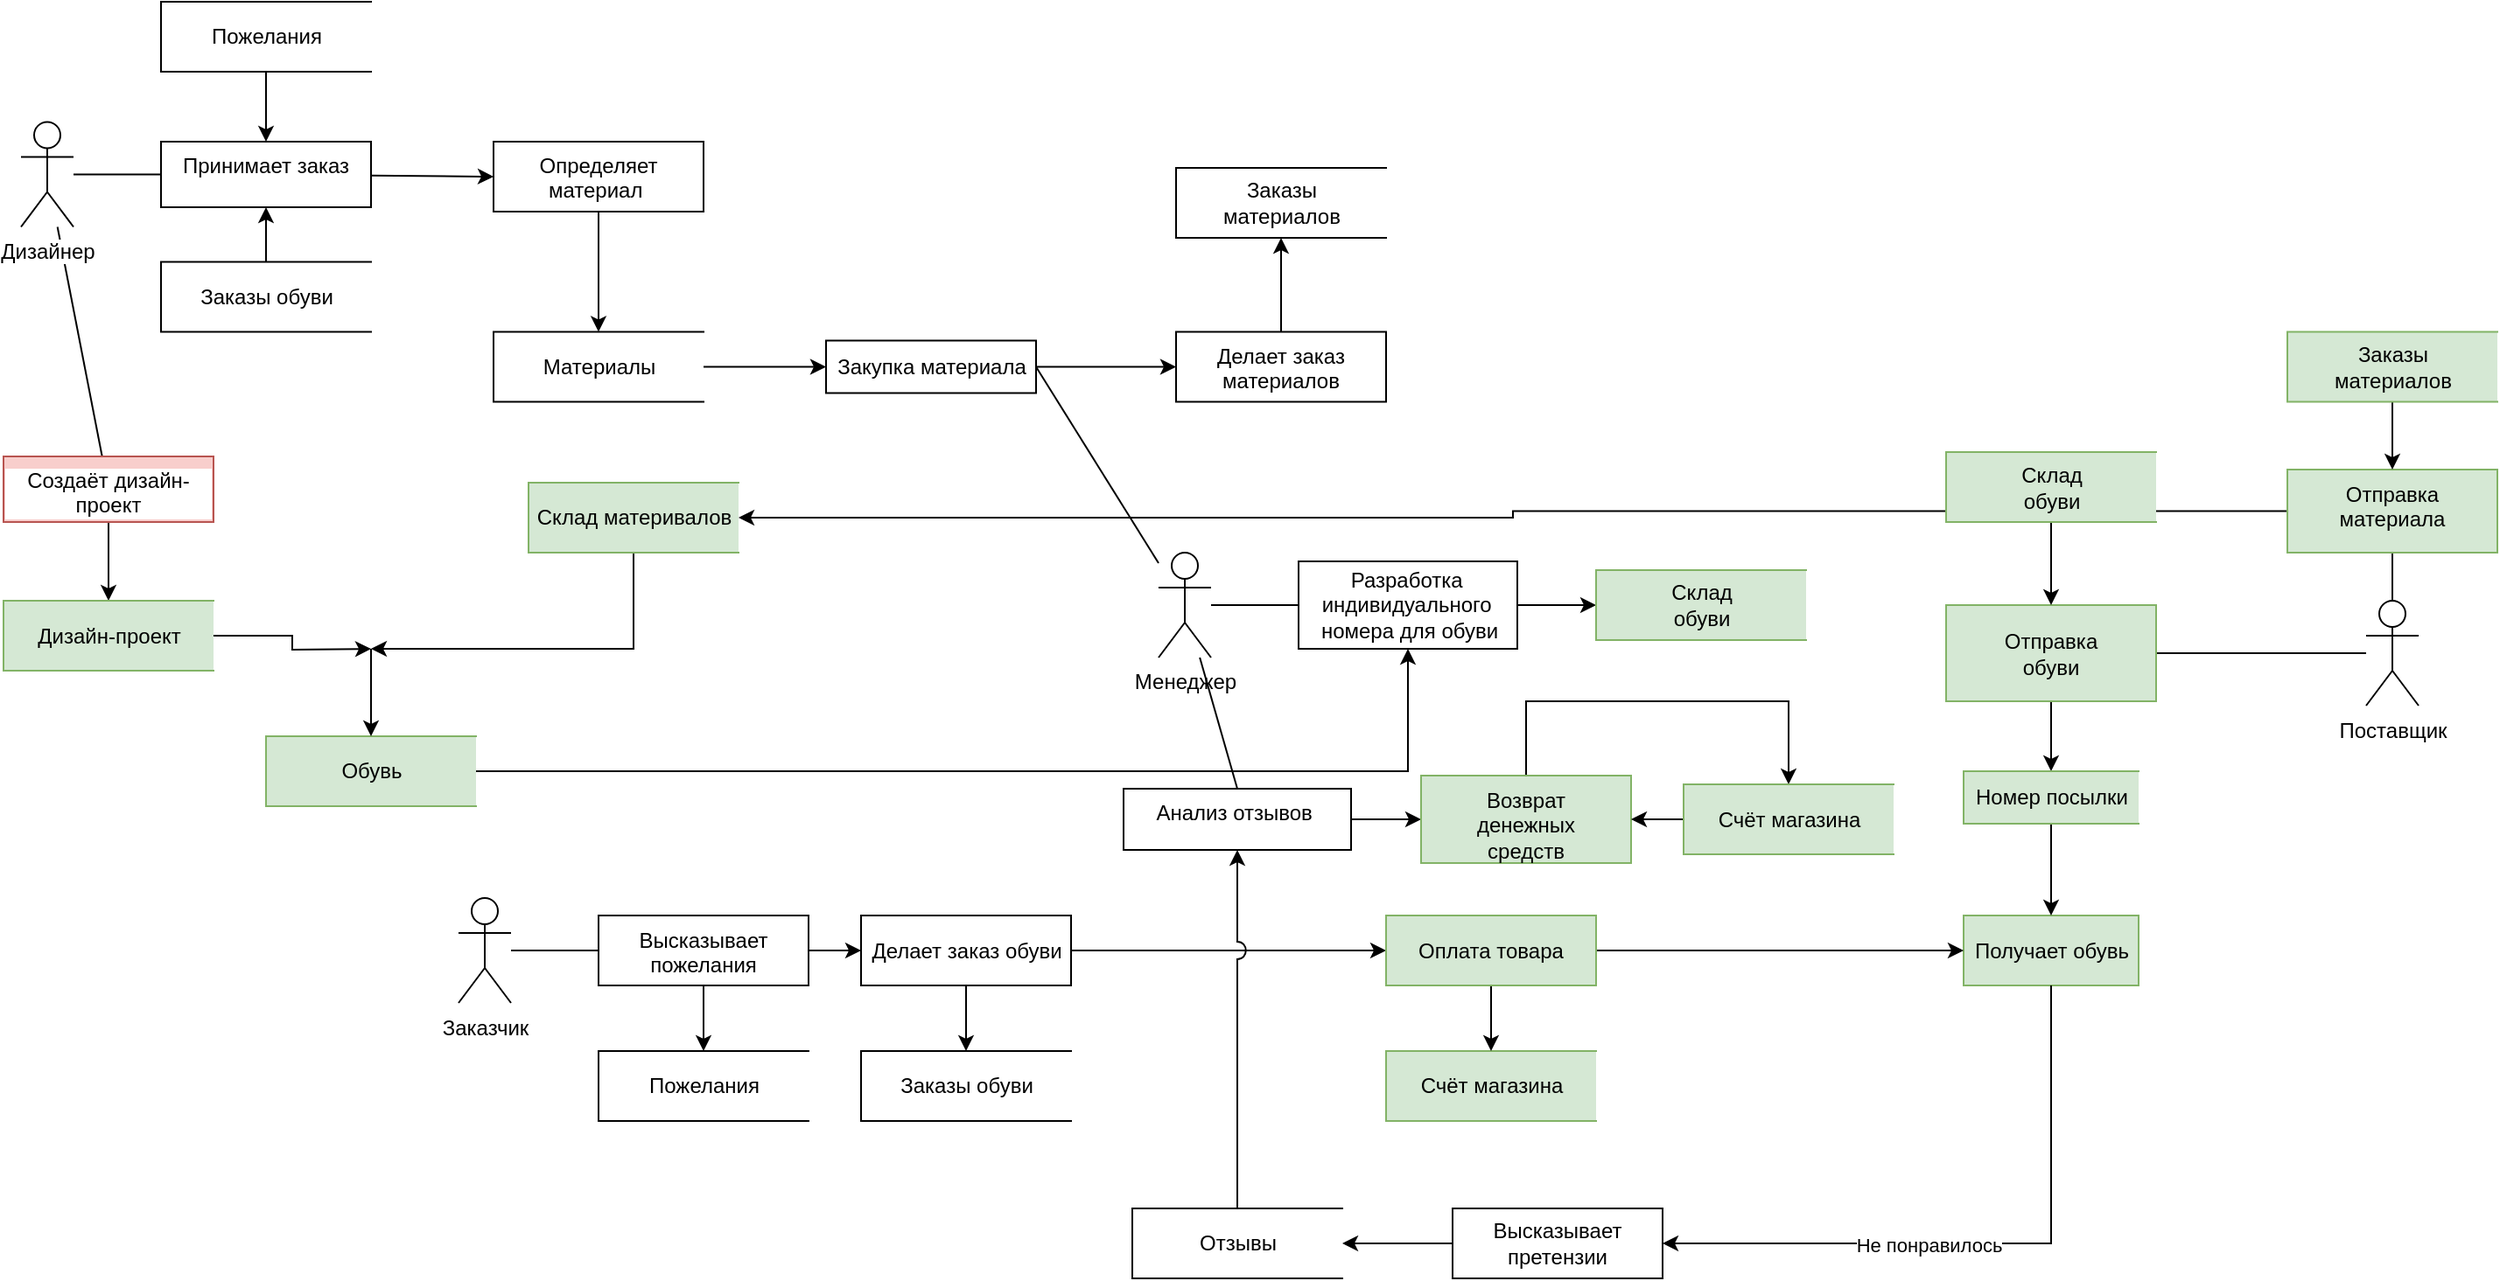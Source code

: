 <mxfile version="15.6.8" type="github">
  <diagram id="mXCVVQWNi-sslRLq3h-p" name="Page-1">
    <mxGraphModel dx="1038" dy="515" grid="1" gridSize="10" guides="1" tooltips="1" connect="1" arrows="1" fold="1" page="1" pageScale="1" pageWidth="827" pageHeight="1169" math="0" shadow="0">
      <root>
        <mxCell id="0" />
        <mxCell id="1" parent="0" />
        <mxCell id="1pSOw8y4-gbjchUKyuf3-8" value="Менеджер" style="shape=umlActor;verticalLabelPosition=bottom;verticalAlign=top;html=1;outlineConnect=0;" parent="1" vertex="1">
          <mxGeometry x="740" y="555" width="30" height="60" as="geometry" />
        </mxCell>
        <mxCell id="XSY1yeOnRQhpfpJGHAep-78" value="" style="edgeStyle=none;rounded=0;orthogonalLoop=1;jettySize=auto;html=1;endArrow=none;endFill=0;strokeColor=#000000;" parent="1" source="1pSOw8y4-gbjchUKyuf3-10" target="XSY1yeOnRQhpfpJGHAep-77" edge="1">
          <mxGeometry relative="1" as="geometry" />
        </mxCell>
        <mxCell id="1pSOw8y4-gbjchUKyuf3-10" value="Заказчик" style="shape=umlActor;verticalLabelPosition=bottom;verticalAlign=top;html=1;outlineConnect=0;" parent="1" vertex="1">
          <mxGeometry x="340" y="752.5" width="30" height="60" as="geometry" />
        </mxCell>
        <mxCell id="DXugvS3O_4wGoF1Q2Cko-7" style="edgeStyle=orthogonalEdgeStyle;rounded=0;orthogonalLoop=1;jettySize=auto;html=1;endArrow=none;endFill=0;" parent="1" source="1pSOw8y4-gbjchUKyuf3-11" target="-94WILKV2bw8eyf0Mif1-34" edge="1">
          <mxGeometry relative="1" as="geometry" />
        </mxCell>
        <mxCell id="DXugvS3O_4wGoF1Q2Cko-9" style="edgeStyle=orthogonalEdgeStyle;rounded=0;orthogonalLoop=1;jettySize=auto;html=1;endArrow=none;endFill=0;" parent="1" source="1pSOw8y4-gbjchUKyuf3-11" target="DXugvS3O_4wGoF1Q2Cko-3" edge="1">
          <mxGeometry relative="1" as="geometry" />
        </mxCell>
        <mxCell id="1pSOw8y4-gbjchUKyuf3-11" value="Поставщик" style="shape=umlActor;verticalLabelPosition=bottom;verticalAlign=top;html=1;outlineConnect=0;fillColor=default;strokeColor=default;fontColor=default;" parent="1" vertex="1">
          <mxGeometry x="1430" y="582.5" width="30" height="60" as="geometry" />
        </mxCell>
        <mxCell id="KuPf0-VXv91J2YtnLAzy-14" value="" style="rounded=0;orthogonalLoop=1;jettySize=auto;html=1;labelBorderColor=none;endArrow=none;endFill=0;strokeColor=default;labelBackgroundColor=default;fontColor=default;" parent="1" source="1pSOw8y4-gbjchUKyuf3-13" target="KuPf0-VXv91J2YtnLAzy-13" edge="1">
          <mxGeometry relative="1" as="geometry" />
        </mxCell>
        <mxCell id="7dP1u_3qB0RKO-NI_PUX-6" style="rounded=0;orthogonalLoop=1;jettySize=auto;html=1;endArrow=none;endFill=0;strokeColor=default;labelBackgroundColor=default;fontColor=default;" parent="1" source="1pSOw8y4-gbjchUKyuf3-13" target="-94WILKV2bw8eyf0Mif1-18" edge="1">
          <mxGeometry relative="1" as="geometry" />
        </mxCell>
        <mxCell id="1pSOw8y4-gbjchUKyuf3-13" value="Дизайнер" style="shape=umlActor;verticalLabelPosition=bottom;verticalAlign=top;html=1;outlineConnect=0;strokeColor=default;labelBackgroundColor=default;fontColor=default;" parent="1" vertex="1">
          <mxGeometry x="90" y="308.75" width="30" height="60" as="geometry" />
        </mxCell>
        <mxCell id="-94WILKV2bw8eyf0Mif1-46" style="edgeStyle=orthogonalEdgeStyle;rounded=0;sketch=0;jumpStyle=none;jumpSize=10;orthogonalLoop=1;jettySize=auto;html=1;shadow=0;labelBorderColor=none;verticalAlign=middle;" parent="1" source="KuPf0-VXv91J2YtnLAzy-1" target="-94WILKV2bw8eyf0Mif1-11" edge="1">
          <mxGeometry relative="1" as="geometry" />
        </mxCell>
        <mxCell id="VUjanucP9Pqc0IY2dI_M-4" value="" style="edgeStyle=orthogonalEdgeStyle;rounded=0;orthogonalLoop=1;jettySize=auto;html=1;" parent="1" source="KuPf0-VXv91J2YtnLAzy-1" target="VUjanucP9Pqc0IY2dI_M-3" edge="1">
          <mxGeometry relative="1" as="geometry" />
        </mxCell>
        <mxCell id="KuPf0-VXv91J2YtnLAzy-1" value="Делает заказ обуви" style="html=1;dashed=0;whitespace=wrap;" parent="1" vertex="1">
          <mxGeometry x="570" y="762.5" width="120" height="40" as="geometry" />
        </mxCell>
        <mxCell id="VUjanucP9Pqc0IY2dI_M-10" value="" style="edgeStyle=orthogonalEdgeStyle;rounded=0;orthogonalLoop=1;jettySize=auto;html=1;" parent="1" source="KuPf0-VXv91J2YtnLAzy-7" target="VUjanucP9Pqc0IY2dI_M-9" edge="1">
          <mxGeometry relative="1" as="geometry" />
        </mxCell>
        <mxCell id="KuPf0-VXv91J2YtnLAzy-7" value="Анализ отзывов&amp;nbsp;" style="whiteSpace=wrap;html=1;verticalAlign=top;" parent="1" vertex="1">
          <mxGeometry x="720" y="690" width="130" height="35" as="geometry" />
        </mxCell>
        <mxCell id="KuPf0-VXv91J2YtnLAzy-12" value="" style="endArrow=none;html=1;rounded=0;labelBorderColor=none;exitX=0.5;exitY=0;exitDx=0;exitDy=0;" parent="1" source="KuPf0-VXv91J2YtnLAzy-7" target="1pSOw8y4-gbjchUKyuf3-8" edge="1">
          <mxGeometry width="50" height="50" relative="1" as="geometry">
            <mxPoint x="640" y="813.75" as="sourcePoint" />
            <mxPoint x="690" y="763.75" as="targetPoint" />
          </mxGeometry>
        </mxCell>
        <mxCell id="XSY1yeOnRQhpfpJGHAep-20" style="edgeStyle=none;rounded=0;orthogonalLoop=1;jettySize=auto;html=1;entryX=0;entryY=0.5;entryDx=0;entryDy=0;endArrow=classic;endFill=1;strokeColor=default;labelBackgroundColor=default;fontColor=default;" parent="1" source="KuPf0-VXv91J2YtnLAzy-13" target="KuPf0-VXv91J2YtnLAzy-15" edge="1">
          <mxGeometry relative="1" as="geometry" />
        </mxCell>
        <mxCell id="KuPf0-VXv91J2YtnLAzy-13" value="Принимает заказ" style="whiteSpace=wrap;html=1;verticalAlign=top;strokeColor=default;labelBackgroundColor=default;fontColor=default;" parent="1" vertex="1">
          <mxGeometry x="170" y="320" width="120" height="37.5" as="geometry" />
        </mxCell>
        <mxCell id="7dP1u_3qB0RKO-NI_PUX-4" style="edgeStyle=orthogonalEdgeStyle;rounded=0;orthogonalLoop=1;jettySize=auto;html=1;strokeColor=default;labelBackgroundColor=default;fontColor=default;" parent="1" source="KuPf0-VXv91J2YtnLAzy-15" target="XSY1yeOnRQhpfpJGHAep-13" edge="1">
          <mxGeometry relative="1" as="geometry" />
        </mxCell>
        <mxCell id="KuPf0-VXv91J2YtnLAzy-15" value="Определяет материал&amp;nbsp;" style="whiteSpace=wrap;html=1;verticalAlign=top;strokeColor=default;labelBackgroundColor=default;fontColor=default;" parent="1" vertex="1">
          <mxGeometry x="360" y="320" width="120" height="40" as="geometry" />
        </mxCell>
        <mxCell id="XSY1yeOnRQhpfpJGHAep-18" style="rounded=0;orthogonalLoop=1;jettySize=auto;html=1;exitX=1;exitY=0.5;exitDx=0;exitDy=0;strokeColor=default;endArrow=none;endFill=0;" parent="1" source="XSY1yeOnRQhpfpJGHAep-16" target="1pSOw8y4-gbjchUKyuf3-8" edge="1">
          <mxGeometry relative="1" as="geometry" />
        </mxCell>
        <mxCell id="7dP1u_3qB0RKO-NI_PUX-3" style="edgeStyle=orthogonalEdgeStyle;rounded=0;orthogonalLoop=1;jettySize=auto;html=1;" parent="1" source="XSY1yeOnRQhpfpJGHAep-16" target="XSY1yeOnRQhpfpJGHAep-27" edge="1">
          <mxGeometry relative="1" as="geometry" />
        </mxCell>
        <mxCell id="XSY1yeOnRQhpfpJGHAep-16" value="Закупка материала" style="html=1;dashed=0;whitespace=wrap;fillColor=default;strokeColor=default;fontColor=default;" parent="1" vertex="1">
          <mxGeometry x="550" y="433.75" width="120" height="30" as="geometry" />
        </mxCell>
        <mxCell id="XSY1yeOnRQhpfpJGHAep-17" style="edgeStyle=none;rounded=0;orthogonalLoop=1;jettySize=auto;html=1;exitX=0.5;exitY=1;exitDx=0;exitDy=0;" parent="1" source="XSY1yeOnRQhpfpJGHAep-16" target="XSY1yeOnRQhpfpJGHAep-16" edge="1">
          <mxGeometry relative="1" as="geometry" />
        </mxCell>
        <mxCell id="7dP1u_3qB0RKO-NI_PUX-5" style="edgeStyle=orthogonalEdgeStyle;rounded=0;orthogonalLoop=1;jettySize=auto;html=1;" parent="1" source="XSY1yeOnRQhpfpJGHAep-13" target="XSY1yeOnRQhpfpJGHAep-16" edge="1">
          <mxGeometry relative="1" as="geometry" />
        </mxCell>
        <mxCell id="XSY1yeOnRQhpfpJGHAep-13" value="Материалы" style="html=1;dashed=0;whitespace=wrap;shape=partialRectangle;right=0;strokeColor=default;labelBackgroundColor=default;fontColor=default;" parent="1" vertex="1">
          <mxGeometry x="360" y="428.75" width="120" height="40" as="geometry" />
        </mxCell>
        <mxCell id="-94WILKV2bw8eyf0Mif1-21" style="edgeStyle=orthogonalEdgeStyle;rounded=0;sketch=0;jumpStyle=none;jumpSize=10;orthogonalLoop=1;jettySize=auto;html=1;shadow=0;labelBorderColor=none;verticalAlign=middle;" parent="1" source="XSY1yeOnRQhpfpJGHAep-27" target="-94WILKV2bw8eyf0Mif1-22" edge="1">
          <mxGeometry relative="1" as="geometry">
            <mxPoint x="810.0" y="390.0" as="targetPoint" />
          </mxGeometry>
        </mxCell>
        <mxCell id="XSY1yeOnRQhpfpJGHAep-27" value="Делает заказ материалов" style="whiteSpace=wrap;html=1;verticalAlign=top;fillColor=default;strokeColor=default;fontColor=default;" parent="1" vertex="1">
          <mxGeometry x="750" y="428.75" width="120" height="40" as="geometry" />
        </mxCell>
        <mxCell id="XSY1yeOnRQhpfpJGHAep-48" value="Получает обувь" style="html=1;dashed=0;whitespace=wrap;fillColor=#d5e8d4;strokeColor=#82b366;" parent="1" vertex="1">
          <mxGeometry x="1200" y="762.5" width="100" height="40" as="geometry" />
        </mxCell>
        <mxCell id="XSY1yeOnRQhpfpJGHAep-81" style="edgeStyle=none;rounded=0;orthogonalLoop=1;jettySize=auto;html=1;exitX=1;exitY=0.5;exitDx=0;exitDy=0;entryX=0;entryY=0.5;entryDx=0;entryDy=0;endArrow=classic;endFill=1;strokeColor=#000000;" parent="1" source="XSY1yeOnRQhpfpJGHAep-77" target="KuPf0-VXv91J2YtnLAzy-1" edge="1">
          <mxGeometry relative="1" as="geometry" />
        </mxCell>
        <mxCell id="zt_BTNwdfIF0JVOwdBa7-2" style="edgeStyle=orthogonalEdgeStyle;rounded=0;orthogonalLoop=1;jettySize=auto;html=1;" parent="1" source="XSY1yeOnRQhpfpJGHAep-77" target="zt_BTNwdfIF0JVOwdBa7-1" edge="1">
          <mxGeometry relative="1" as="geometry" />
        </mxCell>
        <mxCell id="XSY1yeOnRQhpfpJGHAep-77" value="Высказывает пожелания" style="whiteSpace=wrap;html=1;verticalAlign=top;" parent="1" vertex="1">
          <mxGeometry x="420" y="762.5" width="120" height="40" as="geometry" />
        </mxCell>
        <mxCell id="XSY1yeOnRQhpfpJGHAep-80" style="edgeStyle=none;rounded=0;orthogonalLoop=1;jettySize=auto;html=1;entryX=1;entryY=0.5;entryDx=0;entryDy=0;endArrow=none;endFill=0;strokeColor=#000000;" parent="1" source="XSY1yeOnRQhpfpJGHAep-77" target="XSY1yeOnRQhpfpJGHAep-77" edge="1">
          <mxGeometry relative="1" as="geometry" />
        </mxCell>
        <mxCell id="XSY1yeOnRQhpfpJGHAep-90" value="" style="edgeStyle=none;rounded=0;orthogonalLoop=1;jettySize=auto;html=1;endArrow=classic;endFill=1;strokeColor=#000000;exitX=0.5;exitY=1;exitDx=0;exitDy=0;" parent="1" source="XSY1yeOnRQhpfpJGHAep-48" target="XSY1yeOnRQhpfpJGHAep-89" edge="1">
          <mxGeometry relative="1" as="geometry">
            <mxPoint x="1210.351" y="952.149" as="sourcePoint" />
            <Array as="points">
              <mxPoint x="1250" y="950" />
            </Array>
          </mxGeometry>
        </mxCell>
        <mxCell id="XSY1yeOnRQhpfpJGHAep-93" value="Не понравилось" style="edgeLabel;html=1;align=center;verticalAlign=middle;resizable=0;points=[];" parent="XSY1yeOnRQhpfpJGHAep-90" vertex="1" connectable="0">
          <mxGeometry x="-0.209" y="2" relative="1" as="geometry">
            <mxPoint x="-72" y="2" as="offset" />
          </mxGeometry>
        </mxCell>
        <mxCell id="-94WILKV2bw8eyf0Mif1-6" style="edgeStyle=orthogonalEdgeStyle;rounded=0;orthogonalLoop=1;jettySize=auto;html=1;" parent="1" source="XSY1yeOnRQhpfpJGHAep-89" target="-94WILKV2bw8eyf0Mif1-5" edge="1">
          <mxGeometry relative="1" as="geometry" />
        </mxCell>
        <mxCell id="XSY1yeOnRQhpfpJGHAep-89" value="Высказывает&lt;br&gt;претензии" style="whiteSpace=wrap;html=1;dashed=0;" parent="1" vertex="1">
          <mxGeometry x="908" y="930" width="120" height="40" as="geometry" />
        </mxCell>
        <mxCell id="-94WILKV2bw8eyf0Mif1-4" value="Счёт магазина" style="html=1;dashed=0;whitespace=wrap;shape=partialRectangle;right=0;fillColor=#d5e8d4;strokeColor=#82b366;" parent="1" vertex="1">
          <mxGeometry x="870" y="840" width="120" height="40" as="geometry" />
        </mxCell>
        <mxCell id="-94WILKV2bw8eyf0Mif1-10" style="edgeStyle=orthogonalEdgeStyle;rounded=0;jumpStyle=arc;orthogonalLoop=1;jettySize=auto;html=1;entryX=0.5;entryY=1;entryDx=0;entryDy=0;labelBorderColor=none;verticalAlign=middle;jumpSize=10;" parent="1" source="-94WILKV2bw8eyf0Mif1-5" target="KuPf0-VXv91J2YtnLAzy-7" edge="1">
          <mxGeometry relative="1" as="geometry" />
        </mxCell>
        <mxCell id="-94WILKV2bw8eyf0Mif1-5" value="Отзывы" style="html=1;dashed=0;whitespace=wrap;shape=partialRectangle;right=0;" parent="1" vertex="1">
          <mxGeometry x="725" y="930" width="120" height="40" as="geometry" />
        </mxCell>
        <mxCell id="-94WILKV2bw8eyf0Mif1-11" value="Заказы обуви" style="html=1;dashed=0;whitespace=wrap;shape=partialRectangle;right=0;" parent="1" vertex="1">
          <mxGeometry x="570" y="840" width="120" height="40" as="geometry" />
        </mxCell>
        <mxCell id="GohX96PXaS9gVhWzqZ7u-4" style="edgeStyle=orthogonalEdgeStyle;rounded=0;orthogonalLoop=1;jettySize=auto;html=1;" edge="1" parent="1" source="-94WILKV2bw8eyf0Mif1-18" target="GohX96PXaS9gVhWzqZ7u-5">
          <mxGeometry relative="1" as="geometry">
            <mxPoint x="140" y="580" as="targetPoint" />
          </mxGeometry>
        </mxCell>
        <mxCell id="-94WILKV2bw8eyf0Mif1-18" value="Создаёт дизайн-проект" style="whiteSpace=wrap;html=1;verticalAlign=top;strokeColor=#b85450;labelBackgroundColor=default;fillColor=#f8cecc;" parent="1" vertex="1">
          <mxGeometry x="80" y="500" width="120" height="37.5" as="geometry" />
        </mxCell>
        <mxCell id="-94WILKV2bw8eyf0Mif1-22" value="Заказы &lt;br&gt;материалов" style="html=1;dashed=0;whitespace=wrap;shape=partialRectangle;right=0;" parent="1" vertex="1">
          <mxGeometry x="750" y="335" width="120" height="40" as="geometry" />
        </mxCell>
        <mxCell id="DXugvS3O_4wGoF1Q2Cko-2" style="edgeStyle=orthogonalEdgeStyle;rounded=0;orthogonalLoop=1;jettySize=auto;html=1;strokeColor=default;labelBackgroundColor=default;fontColor=default;" parent="1" source="YjslHvADaRQYhgmrU-yR-1" target="-94WILKV2bw8eyf0Mif1-26" edge="1">
          <mxGeometry relative="1" as="geometry">
            <mxPoint x="1167" y="468.75" as="sourcePoint" />
          </mxGeometry>
        </mxCell>
        <mxCell id="-94WILKV2bw8eyf0Mif1-26" value="Склад &lt;br&gt;обуви" style="html=1;dashed=0;whitespace=wrap;shape=partialRectangle;right=0;fillColor=#d5e8d4;strokeColor=#82b366;labelBackgroundColor=none;fontColor=default;" parent="1" vertex="1">
          <mxGeometry x="990" y="565" width="120" height="40" as="geometry" />
        </mxCell>
        <mxCell id="-94WILKV2bw8eyf0Mif1-29" style="edgeStyle=orthogonalEdgeStyle;rounded=0;sketch=0;jumpStyle=none;jumpSize=10;orthogonalLoop=1;jettySize=auto;html=1;exitX=0.5;exitY=0;exitDx=0;exitDy=0;entryX=0.5;entryY=1;entryDx=0;entryDy=0;shadow=0;labelBorderColor=none;verticalAlign=middle;strokeColor=default;labelBackgroundColor=default;fontColor=default;" parent="1" source="-94WILKV2bw8eyf0Mif1-28" target="KuPf0-VXv91J2YtnLAzy-13" edge="1">
          <mxGeometry relative="1" as="geometry" />
        </mxCell>
        <mxCell id="-94WILKV2bw8eyf0Mif1-28" value="Заказы обуви" style="html=1;dashed=0;whitespace=wrap;shape=partialRectangle;right=0;strokeColor=default;labelBackgroundColor=default;fontColor=default;" parent="1" vertex="1">
          <mxGeometry x="170" y="388.75" width="120" height="40" as="geometry" />
        </mxCell>
        <mxCell id="GohX96PXaS9gVhWzqZ7u-2" style="edgeStyle=orthogonalEdgeStyle;rounded=0;orthogonalLoop=1;jettySize=auto;html=1;" edge="1" parent="1" source="-94WILKV2bw8eyf0Mif1-34" target="GohX96PXaS9gVhWzqZ7u-3">
          <mxGeometry relative="1" as="geometry">
            <mxPoint x="500" y="531.25" as="targetPoint" />
          </mxGeometry>
        </mxCell>
        <mxCell id="-94WILKV2bw8eyf0Mif1-34" value="Отправка&lt;br&gt;материала" style="whiteSpace=wrap;html=1;verticalAlign=top;fillColor=#d5e8d4;strokeColor=#82b366;fontColor=default;" parent="1" vertex="1">
          <mxGeometry x="1385" y="507.5" width="120" height="47.5" as="geometry" />
        </mxCell>
        <mxCell id="-94WILKV2bw8eyf0Mif1-37" style="edgeStyle=orthogonalEdgeStyle;rounded=0;sketch=0;jumpStyle=none;jumpSize=10;orthogonalLoop=1;jettySize=auto;html=1;shadow=0;labelBorderColor=none;verticalAlign=middle;" parent="1" source="-94WILKV2bw8eyf0Mif1-36" target="-94WILKV2bw8eyf0Mif1-34" edge="1">
          <mxGeometry relative="1" as="geometry" />
        </mxCell>
        <mxCell id="-94WILKV2bw8eyf0Mif1-36" value="Заказы &lt;br&gt;материалов" style="html=1;dashed=0;whitespace=wrap;shape=partialRectangle;right=0;fillColor=#d5e8d4;strokeColor=#82b366;fontColor=default;" parent="1" vertex="1">
          <mxGeometry x="1385" y="428.75" width="120" height="40" as="geometry" />
        </mxCell>
        <mxCell id="-94WILKV2bw8eyf0Mif1-51" style="edgeStyle=orthogonalEdgeStyle;rounded=0;sketch=0;jumpStyle=none;jumpSize=10;orthogonalLoop=1;jettySize=auto;html=1;shadow=0;labelBorderColor=none;verticalAlign=middle;" parent="1" source="DXugvS3O_4wGoF1Q2Cko-3" target="VUjanucP9Pqc0IY2dI_M-2" edge="1">
          <mxGeometry relative="1" as="geometry">
            <mxPoint x="1250" y="727.5" as="sourcePoint" />
            <mxPoint x="1250" y="680" as="targetPoint" />
          </mxGeometry>
        </mxCell>
        <mxCell id="zt_BTNwdfIF0JVOwdBa7-1" value="Пожелания" style="html=1;dashed=0;whitespace=wrap;shape=partialRectangle;right=0;" parent="1" vertex="1">
          <mxGeometry x="420" y="840" width="120" height="40" as="geometry" />
        </mxCell>
        <mxCell id="zt_BTNwdfIF0JVOwdBa7-4" style="edgeStyle=orthogonalEdgeStyle;rounded=0;orthogonalLoop=1;jettySize=auto;html=1;entryX=0.5;entryY=0;entryDx=0;entryDy=0;strokeColor=default;labelBackgroundColor=default;fontColor=default;" parent="1" source="zt_BTNwdfIF0JVOwdBa7-3" target="KuPf0-VXv91J2YtnLAzy-13" edge="1">
          <mxGeometry relative="1" as="geometry" />
        </mxCell>
        <mxCell id="zt_BTNwdfIF0JVOwdBa7-3" value="Пожелания" style="html=1;dashed=0;whitespace=wrap;shape=partialRectangle;right=0;strokeColor=default;labelBackgroundColor=default;fontColor=default;" parent="1" vertex="1">
          <mxGeometry x="170" y="240" width="120" height="40" as="geometry" />
        </mxCell>
        <mxCell id="DXugvS3O_4wGoF1Q2Cko-3" value="Отправка&lt;br&gt;обуви" style="whiteSpace=wrap;html=1;verticalAlign=middle;fillColor=#d5e8d4;strokeColor=#82b366;" parent="1" vertex="1">
          <mxGeometry x="1190" y="585" width="120" height="55" as="geometry" />
        </mxCell>
        <mxCell id="YjslHvADaRQYhgmrU-yR-1" value="Разработка&amp;nbsp;&lt;br&gt;индивидуального&amp;nbsp;&lt;br&gt;номера для обуви&lt;br&gt;" style="html=1;dashed=0;whitespace=wrap;fontColor=default;fillColor=default;strokeColor=default;labelBackgroundColor=default;" parent="1" vertex="1">
          <mxGeometry x="820" y="560" width="125" height="50" as="geometry" />
        </mxCell>
        <mxCell id="YjslHvADaRQYhgmrU-yR-2" value="" style="endArrow=none;html=1;rounded=0;labelBackgroundColor=default;fontColor=default;strokeColor=default;" parent="1" source="1pSOw8y4-gbjchUKyuf3-8" target="YjslHvADaRQYhgmrU-yR-1" edge="1">
          <mxGeometry width="50" height="50" relative="1" as="geometry">
            <mxPoint x="1170" y="700" as="sourcePoint" />
            <mxPoint x="1220" y="650" as="targetPoint" />
          </mxGeometry>
        </mxCell>
        <mxCell id="YjslHvADaRQYhgmrU-yR-5" style="edgeStyle=orthogonalEdgeStyle;rounded=0;orthogonalLoop=1;jettySize=auto;html=1;labelBackgroundColor=default;fontColor=default;strokeColor=default;" parent="1" source="YjslHvADaRQYhgmrU-yR-4" target="DXugvS3O_4wGoF1Q2Cko-3" edge="1">
          <mxGeometry relative="1" as="geometry" />
        </mxCell>
        <mxCell id="YjslHvADaRQYhgmrU-yR-4" value="Склад &lt;br&gt;обуви" style="html=1;dashed=0;whitespace=wrap;shape=partialRectangle;right=0;fillColor=#d5e8d4;strokeColor=#82b366;labelBackgroundColor=none;fontColor=default;" parent="1" vertex="1">
          <mxGeometry x="1190" y="497.5" width="120" height="40" as="geometry" />
        </mxCell>
        <mxCell id="VUjanucP9Pqc0IY2dI_M-5" style="edgeStyle=orthogonalEdgeStyle;rounded=0;orthogonalLoop=1;jettySize=auto;html=1;" parent="1" source="VUjanucP9Pqc0IY2dI_M-2" target="XSY1yeOnRQhpfpJGHAep-48" edge="1">
          <mxGeometry relative="1" as="geometry" />
        </mxCell>
        <mxCell id="VUjanucP9Pqc0IY2dI_M-2" value="Номер посылки" style="html=1;dashed=0;whitespace=wrap;shape=partialRectangle;right=0;verticalAlign=middle;fillColor=#d5e8d4;strokeColor=#82b366;" parent="1" vertex="1">
          <mxGeometry x="1200" y="680" width="100" height="30" as="geometry" />
        </mxCell>
        <mxCell id="VUjanucP9Pqc0IY2dI_M-6" style="edgeStyle=orthogonalEdgeStyle;rounded=0;orthogonalLoop=1;jettySize=auto;html=1;" parent="1" source="VUjanucP9Pqc0IY2dI_M-3" target="XSY1yeOnRQhpfpJGHAep-48" edge="1">
          <mxGeometry relative="1" as="geometry" />
        </mxCell>
        <mxCell id="VUjanucP9Pqc0IY2dI_M-7" style="edgeStyle=orthogonalEdgeStyle;rounded=0;orthogonalLoop=1;jettySize=auto;html=1;" parent="1" source="VUjanucP9Pqc0IY2dI_M-3" target="-94WILKV2bw8eyf0Mif1-4" edge="1">
          <mxGeometry relative="1" as="geometry" />
        </mxCell>
        <mxCell id="VUjanucP9Pqc0IY2dI_M-3" value="Оплата товара" style="whiteSpace=wrap;html=1;dashed=0;fillColor=#d5e8d4;strokeColor=#82b366;" parent="1" vertex="1">
          <mxGeometry x="870" y="762.5" width="120" height="40" as="geometry" />
        </mxCell>
        <mxCell id="GohX96PXaS9gVhWzqZ7u-1" style="edgeStyle=orthogonalEdgeStyle;rounded=0;orthogonalLoop=1;jettySize=auto;html=1;" edge="1" parent="1" source="VUjanucP9Pqc0IY2dI_M-9" target="VUjanucP9Pqc0IY2dI_M-11">
          <mxGeometry relative="1" as="geometry">
            <Array as="points">
              <mxPoint x="950" y="640" />
              <mxPoint x="1100" y="640" />
            </Array>
          </mxGeometry>
        </mxCell>
        <mxCell id="VUjanucP9Pqc0IY2dI_M-9" value="Возврат&lt;br&gt;денежных &lt;br&gt;средств" style="whiteSpace=wrap;html=1;verticalAlign=top;fillColor=#d5e8d4;strokeColor=#82b366;" parent="1" vertex="1">
          <mxGeometry x="890" y="682.5" width="120" height="50" as="geometry" />
        </mxCell>
        <mxCell id="VUjanucP9Pqc0IY2dI_M-12" style="edgeStyle=orthogonalEdgeStyle;rounded=0;orthogonalLoop=1;jettySize=auto;html=1;" parent="1" source="VUjanucP9Pqc0IY2dI_M-11" target="VUjanucP9Pqc0IY2dI_M-9" edge="1">
          <mxGeometry relative="1" as="geometry" />
        </mxCell>
        <mxCell id="VUjanucP9Pqc0IY2dI_M-11" value="Счёт магазина" style="html=1;dashed=0;whitespace=wrap;shape=partialRectangle;right=0;fillColor=#d5e8d4;strokeColor=#82b366;" parent="1" vertex="1">
          <mxGeometry x="1040" y="687.5" width="120" height="40" as="geometry" />
        </mxCell>
        <mxCell id="GohX96PXaS9gVhWzqZ7u-7" style="edgeStyle=orthogonalEdgeStyle;rounded=0;orthogonalLoop=1;jettySize=auto;html=1;" edge="1" parent="1" source="GohX96PXaS9gVhWzqZ7u-3">
          <mxGeometry relative="1" as="geometry">
            <mxPoint x="290" y="610" as="targetPoint" />
            <Array as="points">
              <mxPoint x="440" y="610" />
            </Array>
          </mxGeometry>
        </mxCell>
        <mxCell id="GohX96PXaS9gVhWzqZ7u-3" value="Склад материвалов" style="html=1;dashed=0;whitespace=wrap;shape=partialRectangle;right=0;fillColor=#d5e8d4;strokeColor=#82b366;labelBackgroundColor=none;fontColor=default;" vertex="1" parent="1">
          <mxGeometry x="380" y="515" width="120" height="40" as="geometry" />
        </mxCell>
        <mxCell id="GohX96PXaS9gVhWzqZ7u-6" style="edgeStyle=orthogonalEdgeStyle;rounded=0;orthogonalLoop=1;jettySize=auto;html=1;" edge="1" parent="1" source="GohX96PXaS9gVhWzqZ7u-5">
          <mxGeometry relative="1" as="geometry">
            <mxPoint x="290" y="610" as="targetPoint" />
          </mxGeometry>
        </mxCell>
        <mxCell id="GohX96PXaS9gVhWzqZ7u-5" value="Дизайн-проект" style="html=1;dashed=0;whitespace=wrap;shape=partialRectangle;right=0;fillColor=#d5e8d4;strokeColor=#82b366;labelBackgroundColor=none;fontColor=default;" vertex="1" parent="1">
          <mxGeometry x="80" y="582.5" width="120" height="40" as="geometry" />
        </mxCell>
        <mxCell id="GohX96PXaS9gVhWzqZ7u-10" style="edgeStyle=orthogonalEdgeStyle;rounded=0;orthogonalLoop=1;jettySize=auto;html=1;" edge="1" parent="1" source="GohX96PXaS9gVhWzqZ7u-8" target="YjslHvADaRQYhgmrU-yR-1">
          <mxGeometry relative="1" as="geometry" />
        </mxCell>
        <mxCell id="GohX96PXaS9gVhWzqZ7u-8" value="Обувь" style="html=1;dashed=0;whitespace=wrap;shape=partialRectangle;right=0;fillColor=#d5e8d4;strokeColor=#82b366;labelBackgroundColor=none;fontColor=default;" vertex="1" parent="1">
          <mxGeometry x="230" y="660" width="120" height="40" as="geometry" />
        </mxCell>
        <mxCell id="GohX96PXaS9gVhWzqZ7u-9" value="" style="endArrow=classic;html=1;rounded=0;" edge="1" parent="1" target="GohX96PXaS9gVhWzqZ7u-8">
          <mxGeometry width="50" height="50" relative="1" as="geometry">
            <mxPoint x="290" y="610" as="sourcePoint" />
            <mxPoint x="150" y="660" as="targetPoint" />
          </mxGeometry>
        </mxCell>
      </root>
    </mxGraphModel>
  </diagram>
</mxfile>
